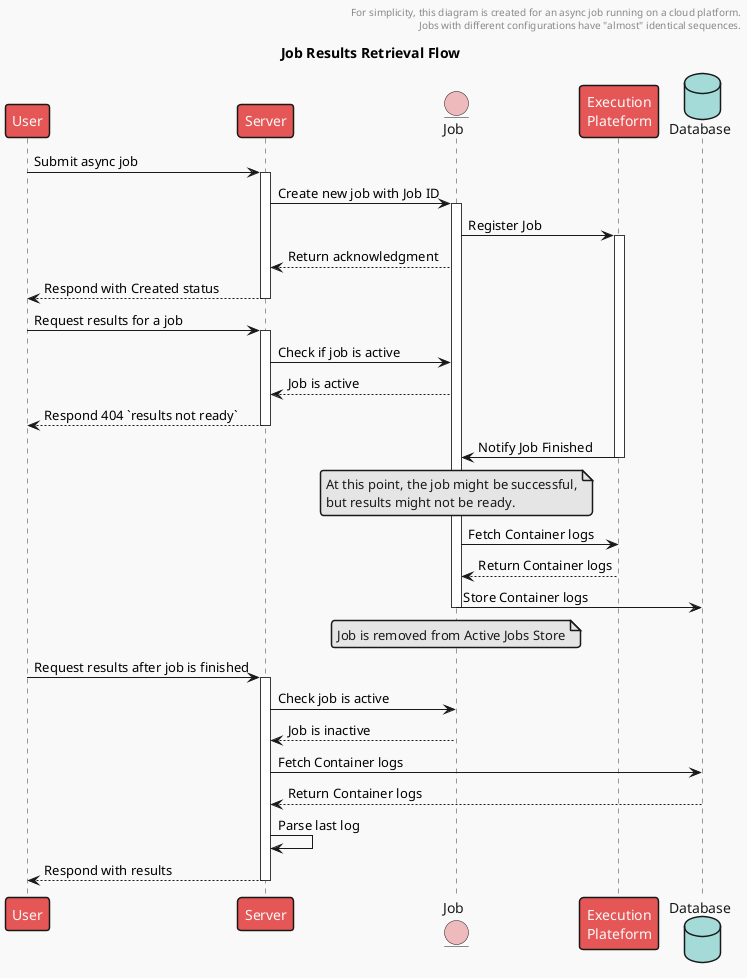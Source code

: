 @startuml results
!theme mars

title Job Results Retrieval Flow
header
    For simplicity, this diagram is created for an async job running on a cloud platform.
    Jobs with different configurations have "almost" identical sequences.
end header

participant User
participant Server
entity Job
participant "Execution\nPlateform"
database Database

User -> Server: Submit async job
activate Server

Server -> Job: Create new job with Job ID
activate Job
Job -> "Execution\nPlateform": Register Job
activate "Execution\nPlateform"

Job --> Server: Return acknowledgment
Server --> User: Respond with Created status
deactivate Server

User -> Server: Request results for a job
activate Server
Server -> Job: Check if job is active
Job --> Server: Job is active
Server --> User: Respond 404 `results not ready`
deactivate Server


"Execution\nPlateform" -> Job: Notify Job Finished
deactivate "Execution\nPlateform"
note over Job: At this point, the job might be successful,\nbut results might not be ready.

Job -> "Execution\nPlateform": Fetch Container logs
"Execution\nPlateform" --> Job: Return Container logs

Job -> Database: Store Container logs

note over Job: Job is removed from Active Jobs Store
deactivate Job

User -> Server: Request results after job is finished
activate Server
Server -> Job: Check job is active
Job --> Server: Job is inactive
Server -> Database: Fetch Container logs
Database --> Server: Return Container logs
Server -> Server: Parse last log
Server --> User: Respond with results
deactivate Server

@enduml
